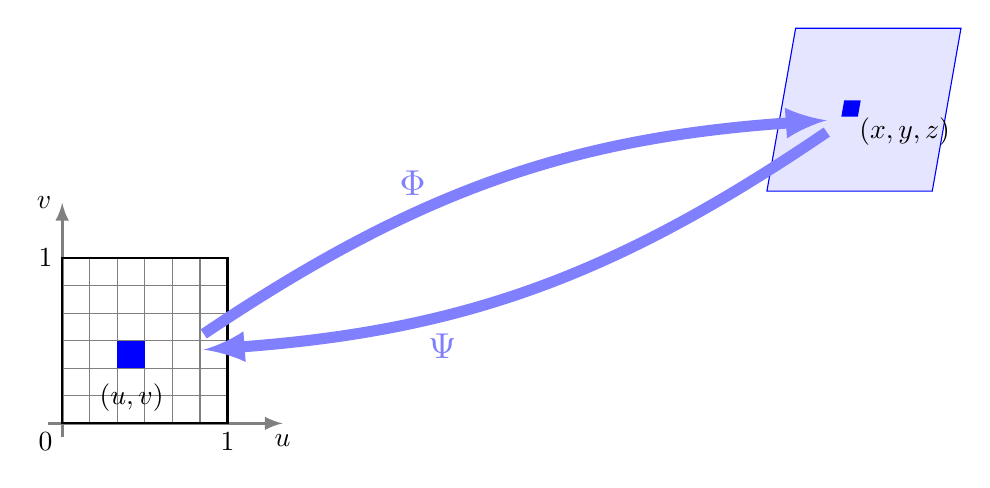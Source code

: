﻿\begin{tikzpicture}[scale=1]


% Face
\begin{scope}[shift={(4,0)},scale=3.5]
\coordinate (P) at (0,0);
\draw[blue, fill=blue!10] (-0.3,-0.3) -- ++(80:0.6) -- ++(0.6,0) -- ++(-100:0.6) -- +(-0.6,0) -- cycle;
\fill[blue,scale=0.1] (-0.3,-0.3) -- ++(80:0.6) -- ++(0.6,0) -- ++(-100:0.6) -- +(-0.6,0) -- cycle;
\end{scope}


% carré unité
% Axes
\begin{scope}[xshift=-6cm,yshift=-4cm,scale=0.7]
\draw[->,>=latex,very thick, gray] (-0.25,0)--(4,0) node[below,black] {$u$};
\draw[->,>=latex,very thick, gray] (0,-0.25)--(0,4) node[left,black] {$v$};
\draw[step=0.5, gray] (0,0) grid ++(3,3);
\draw[step=0.5, thick] (0,0) rectangle ++(3,3);
\fill[blue] (1,1) rectangle ++ (0.5,0.5);\coordinate (T) at (0.5,0.9) ;
\node[below right] at (T) {$(u,v)$};
\node at (0,0) [below left]{$0$};
\node at (3,0) [below]{$1$};
\node at (0,3) [left]{$1$};
\end{scope}


%\node[blue, scale=4] at (P) {};
\node[below right] at (P) {$(x,y,z)$};



\draw[very thick,->,>=latex,blue!50, line width=4pt] ($(T)!0.15!(P)$) to[pos=0.35,bend left=15] node[above,scale=1.3]{$\Phi$} ($(T)!0.97!(P)+ (0,-0.05)$) ;

\draw[very thick,<-,>=latex,blue!50, line width=4pt] ($(T)!0.15!(P) + (0,-0.2)$) to[pos=0.35,bend right=15] node[below,scale=1.3]{$\Psi$} ($(T)!0.97!(P) + (0,-0.2)$) ;
\end{tikzpicture}
